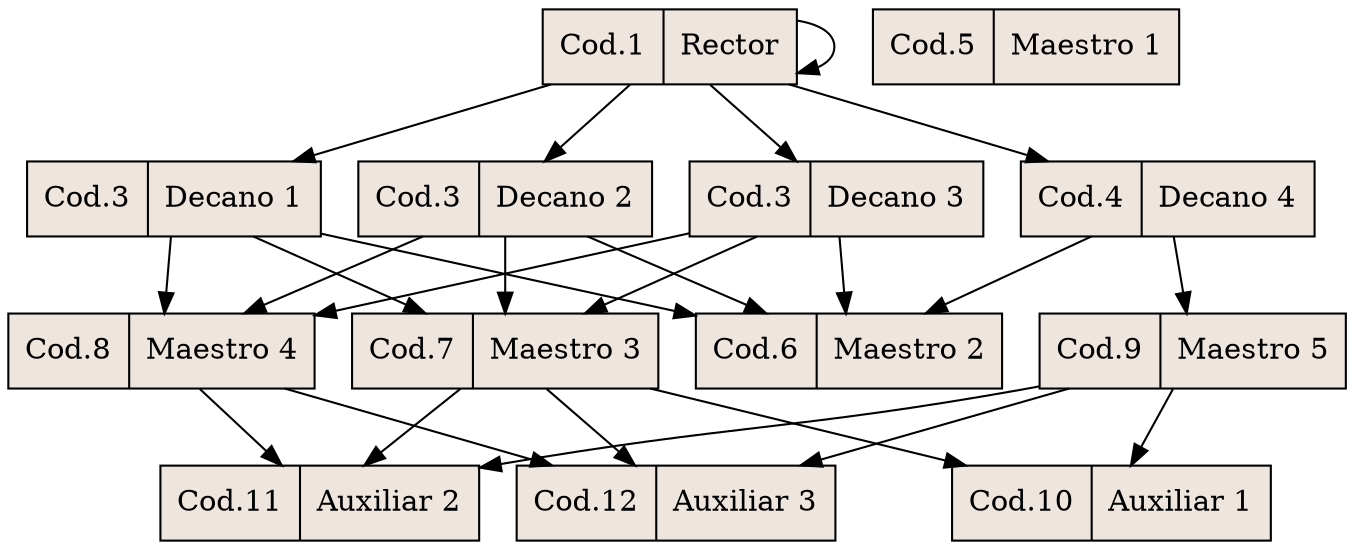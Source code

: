 digraph grafica{
rankdir=TB;
node [shape = record, style=filled, fillcolor=seashell2];
nodo0[ label= "Cod.1|Rector"];
nodo1[ label= "Cod.3|Decano 1"];
nodo2[ label= "Cod.3|Decano 2"];
nodo3[ label= "Cod.3|Decano 3"];
nodo4[ label= "Cod.4|Decano 4"];
nodo5[ label= "Cod.5|Maestro 1"];
nodo6[ label= "Cod.6|Maestro 2"];
nodo7[ label= "Cod.7|Maestro 3"];
nodo8[ label= "Cod.8|Maestro 4"];
nodo9[ label= "Cod.9|Maestro 5"];
nodo10[ label= "Cod.10|Auxiliar 1"];
nodo11[ label= "Cod.11|Auxiliar 2"];
nodo12[ label= "Cod.12|Auxiliar 3"];
nodo0->nodo0
nodo0->nodo1
nodo0->nodo2
nodo0->nodo3
nodo0->nodo4
nodo1->nodo6
nodo2->nodo6
nodo3->nodo6
nodo4->nodo6
nodo1->nodo7
nodo2->nodo7
nodo3->nodo7
nodo1->nodo8
nodo2->nodo8
nodo3->nodo8
nodo4->nodo9
nodo7->nodo10
nodo9->nodo10
nodo7->nodo11
nodo8->nodo11
nodo9->nodo11
nodo7->nodo12
nodo8->nodo12
nodo9->nodo12
}
